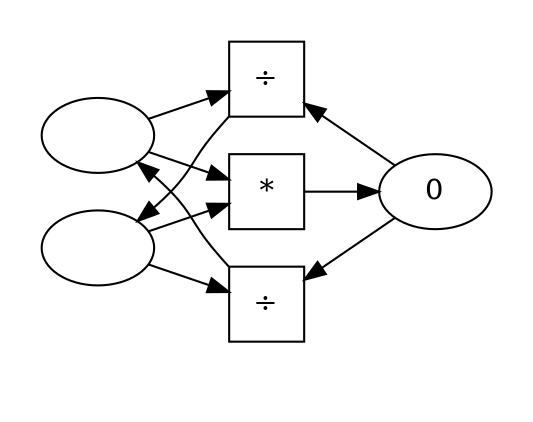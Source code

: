 digraph "bidirectional *÷" {
    graph [rankdir=LR];
    subgraph cluster_0 {
        graph [style=invis];
        graph [style=invis];
        a [label=""];
        b [label=""];
    }
    subgraph cluster_1 {
        graph [style=invis];
        graph [style=invis];
        min1 [label=÷,shape=square];
        plus [label="*",shape=square];
        min2 [label=÷,shape=square];
    }
    subgraph cluster_2 {
        graph [style=invis];
        graph [style=invis];
        c [label=0];
    }
    a -> plus [weight=50];
    a -> min1 [weight=50];
    b -> plus [weight=50];
    b -> min2 [weight=50];
    c -> min1;
    c -> min2;
    min1 -> b [weight=50];
    min2 -> a [weight=50];
    plus -> c [weight=50];
    a -> c [style=invis
           ,weight=0
           ,minlen=2];
    b -> c [style=invis
           ,weight=0
           ,minlen=2];
}